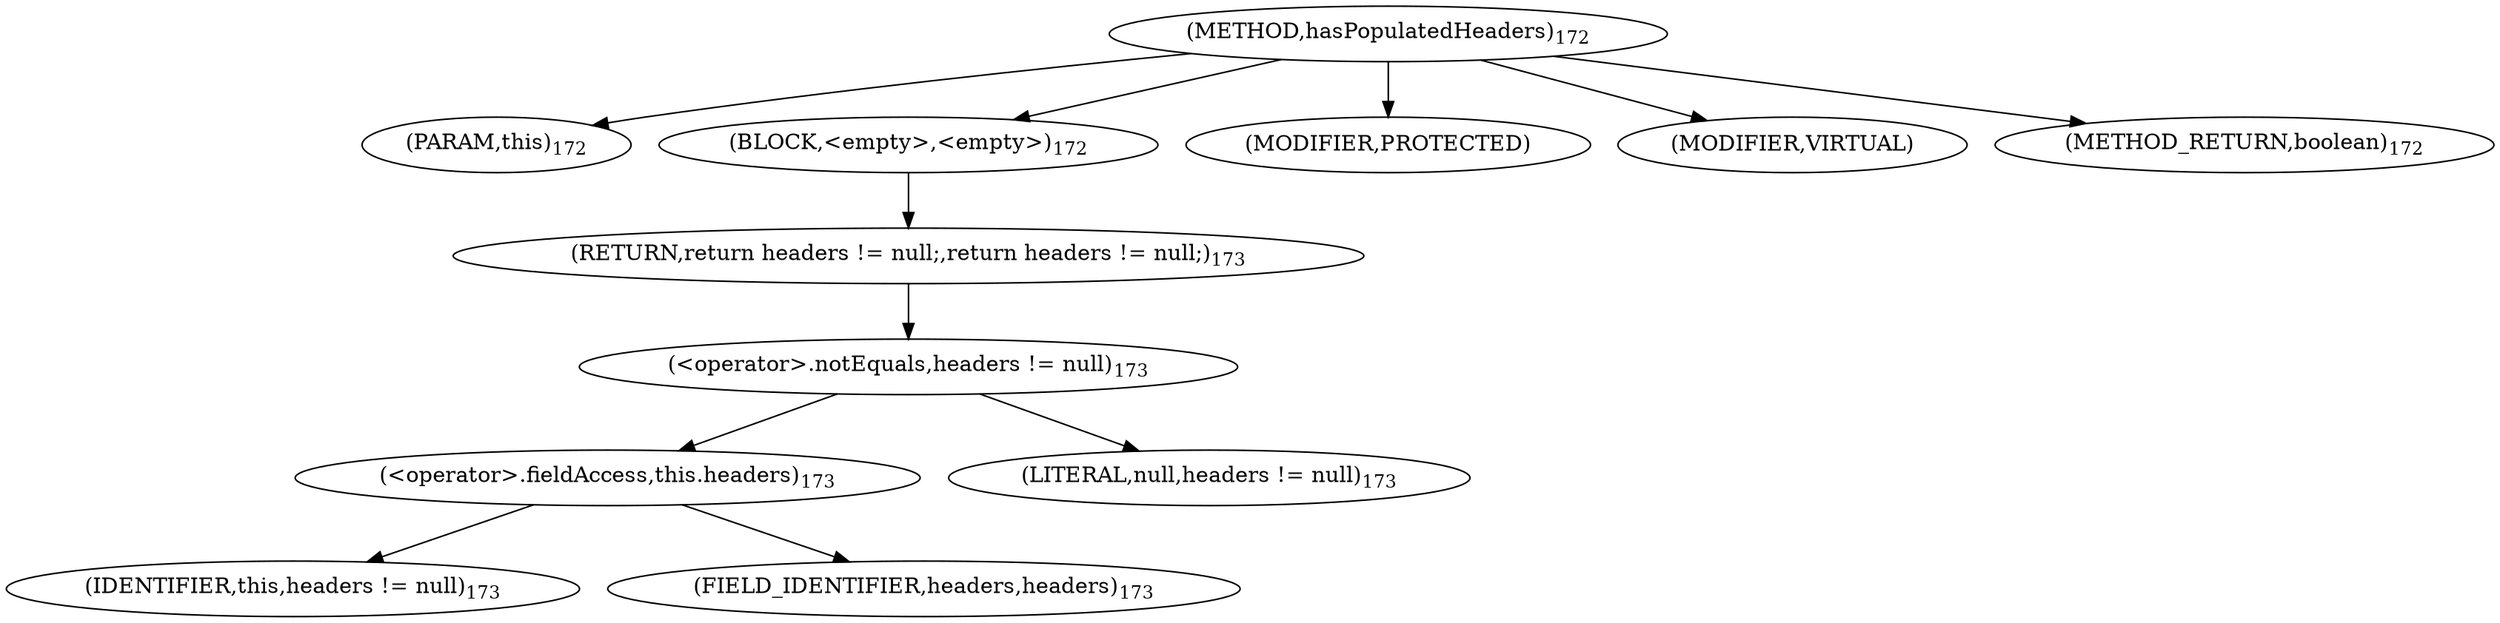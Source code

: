 digraph "hasPopulatedHeaders" {  
"384" [label = <(METHOD,hasPopulatedHeaders)<SUB>172</SUB>> ]
"385" [label = <(PARAM,this)<SUB>172</SUB>> ]
"386" [label = <(BLOCK,&lt;empty&gt;,&lt;empty&gt;)<SUB>172</SUB>> ]
"387" [label = <(RETURN,return headers != null;,return headers != null;)<SUB>173</SUB>> ]
"388" [label = <(&lt;operator&gt;.notEquals,headers != null)<SUB>173</SUB>> ]
"389" [label = <(&lt;operator&gt;.fieldAccess,this.headers)<SUB>173</SUB>> ]
"390" [label = <(IDENTIFIER,this,headers != null)<SUB>173</SUB>> ]
"391" [label = <(FIELD_IDENTIFIER,headers,headers)<SUB>173</SUB>> ]
"392" [label = <(LITERAL,null,headers != null)<SUB>173</SUB>> ]
"393" [label = <(MODIFIER,PROTECTED)> ]
"394" [label = <(MODIFIER,VIRTUAL)> ]
"395" [label = <(METHOD_RETURN,boolean)<SUB>172</SUB>> ]
  "384" -> "385" 
  "384" -> "386" 
  "384" -> "393" 
  "384" -> "394" 
  "384" -> "395" 
  "386" -> "387" 
  "387" -> "388" 
  "388" -> "389" 
  "388" -> "392" 
  "389" -> "390" 
  "389" -> "391" 
}
